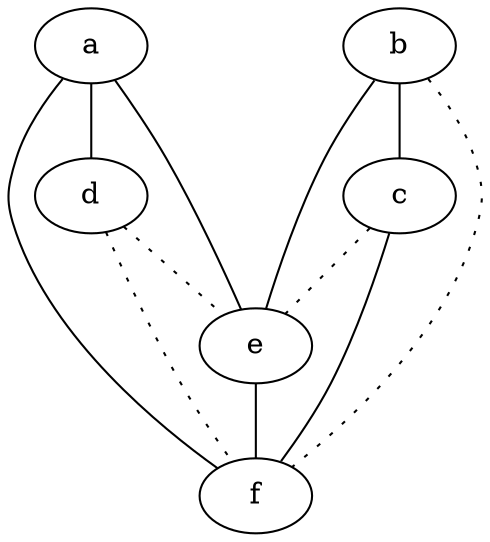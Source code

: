 graph {
a -- d;
a -- e;
a -- f;
b -- c;
b -- e;
b -- f [style=dotted];
c -- e [style=dotted];
c -- f;
d -- e [style=dotted];
d -- f [style=dotted];
e -- f;
}
